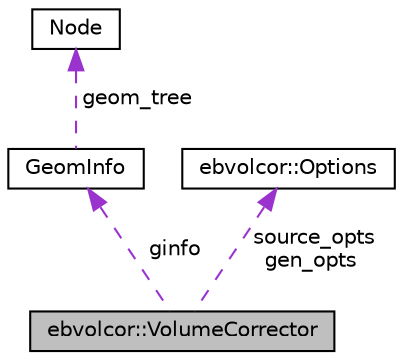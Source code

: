 digraph "ebvolcor::VolumeCorrector"
{
  edge [fontname="Helvetica",fontsize="10",labelfontname="Helvetica",labelfontsize="10"];
  node [fontname="Helvetica",fontsize="10",shape=record];
  Node1 [label="ebvolcor::VolumeCorrector",height=0.2,width=0.4,color="black", fillcolor="grey75", style="filled", fontcolor="black"];
  Node2 -> Node1 [dir="back",color="darkorchid3",fontsize="10",style="dashed",label=" ginfo" ,fontname="Helvetica"];
  Node2 [label="GeomInfo",height=0.2,width=0.4,color="black", fillcolor="white", style="filled",URL="$classGeomInfo.html",tooltip="a container for organizing meta data about the geometries "];
  Node3 -> Node2 [dir="back",color="darkorchid3",fontsize="10",style="dashed",label=" geom_tree" ,fontname="Helvetica"];
  Node3 [label="Node",height=0.2,width=0.4,color="black", fillcolor="white", style="filled",URL="$classNode.html"];
  Node4 -> Node1 [dir="back",color="darkorchid3",fontsize="10",style="dashed",label=" source_opts\ngen_opts" ,fontname="Helvetica"];
  Node4 [label="ebvolcor::Options",height=0.2,width=0.4,color="black", fillcolor="white", style="filled",URL="$classebvolcor_1_1Options.html",tooltip="Volume correction initialization helper class. "];
}
